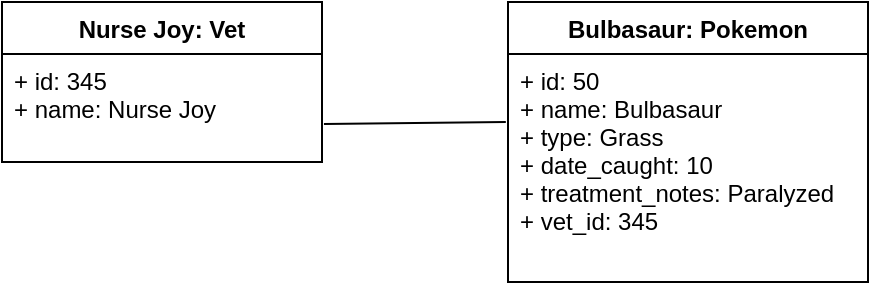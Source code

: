 <mxfile version="10.7.5" type="device"><diagram id="gNkEDxRAFS_L5wmZE3IO" name="Page-1"><mxGraphModel dx="758" dy="400" grid="1" gridSize="10" guides="1" tooltips="1" connect="1" arrows="1" fold="1" page="1" pageScale="1" pageWidth="827" pageHeight="1169" math="0" shadow="0"><root><mxCell id="0"/><mxCell id="1" parent="0"/><mxCell id="2r2evP9plamm9kTFM8ap-1" value="Nurse Joy: Vet" style="swimlane;fontStyle=1;align=center;verticalAlign=top;childLayout=stackLayout;horizontal=1;startSize=26;horizontalStack=0;resizeParent=1;resizeParentMax=0;resizeLast=0;collapsible=1;marginBottom=0;" parent="1" vertex="1"><mxGeometry x="160" y="146" width="160" height="80" as="geometry"/></mxCell><mxCell id="2r2evP9plamm9kTFM8ap-2" value="+ id: 345&#10;+ name: Nurse Joy&#10;" style="text;strokeColor=none;fillColor=none;align=left;verticalAlign=top;spacingLeft=4;spacingRight=4;overflow=hidden;rotatable=0;points=[[0,0.5],[1,0.5]];portConstraint=eastwest;" parent="2r2evP9plamm9kTFM8ap-1" vertex="1"><mxGeometry y="26" width="160" height="54" as="geometry"/></mxCell><mxCell id="2r2evP9plamm9kTFM8ap-5" value="Bulbasaur: Pokemon" style="swimlane;fontStyle=1;align=center;verticalAlign=top;childLayout=stackLayout;horizontal=1;startSize=26;horizontalStack=0;resizeParent=1;resizeParentMax=0;resizeLast=0;collapsible=1;marginBottom=0;" parent="1" vertex="1"><mxGeometry x="413" y="146" width="180" height="140" as="geometry"/></mxCell><mxCell id="2r2evP9plamm9kTFM8ap-6" value="+ id: 50&#10;+ name: Bulbasaur&#10;+ type: Grass&#10;+ date_caught: 10&#10;+ treatment_notes: Paralyzed&#10;+ vet_id: 345&#10;" style="text;strokeColor=none;fillColor=none;align=left;verticalAlign=top;spacingLeft=4;spacingRight=4;overflow=hidden;rotatable=0;points=[[0,0.5],[1,0.5]];portConstraint=eastwest;" parent="2r2evP9plamm9kTFM8ap-5" vertex="1"><mxGeometry y="26" width="180" height="114" as="geometry"/></mxCell><mxCell id="dYG-ePrNlO_VRiDNowPC-1" value="" style="endArrow=none;html=1;entryX=-0.006;entryY=0.298;entryDx=0;entryDy=0;entryPerimeter=0;exitX=1.006;exitY=0.648;exitDx=0;exitDy=0;exitPerimeter=0;" edge="1" parent="1" source="2r2evP9plamm9kTFM8ap-2" target="2r2evP9plamm9kTFM8ap-6"><mxGeometry width="50" height="50" relative="1" as="geometry"><mxPoint x="160" y="360" as="sourcePoint"/><mxPoint x="210" y="310" as="targetPoint"/></mxGeometry></mxCell></root></mxGraphModel></diagram></mxfile>